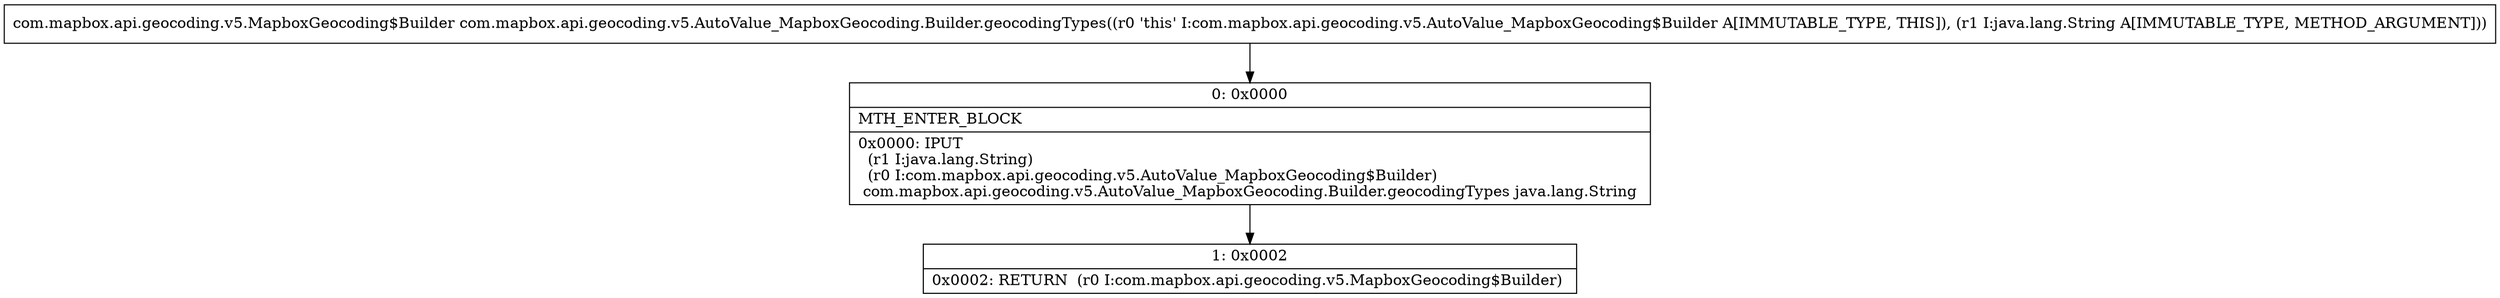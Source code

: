 digraph "CFG forcom.mapbox.api.geocoding.v5.AutoValue_MapboxGeocoding.Builder.geocodingTypes(Ljava\/lang\/String;)Lcom\/mapbox\/api\/geocoding\/v5\/MapboxGeocoding$Builder;" {
Node_0 [shape=record,label="{0\:\ 0x0000|MTH_ENTER_BLOCK\l|0x0000: IPUT  \l  (r1 I:java.lang.String)\l  (r0 I:com.mapbox.api.geocoding.v5.AutoValue_MapboxGeocoding$Builder)\l com.mapbox.api.geocoding.v5.AutoValue_MapboxGeocoding.Builder.geocodingTypes java.lang.String \l}"];
Node_1 [shape=record,label="{1\:\ 0x0002|0x0002: RETURN  (r0 I:com.mapbox.api.geocoding.v5.MapboxGeocoding$Builder) \l}"];
MethodNode[shape=record,label="{com.mapbox.api.geocoding.v5.MapboxGeocoding$Builder com.mapbox.api.geocoding.v5.AutoValue_MapboxGeocoding.Builder.geocodingTypes((r0 'this' I:com.mapbox.api.geocoding.v5.AutoValue_MapboxGeocoding$Builder A[IMMUTABLE_TYPE, THIS]), (r1 I:java.lang.String A[IMMUTABLE_TYPE, METHOD_ARGUMENT])) }"];
MethodNode -> Node_0;
Node_0 -> Node_1;
}

